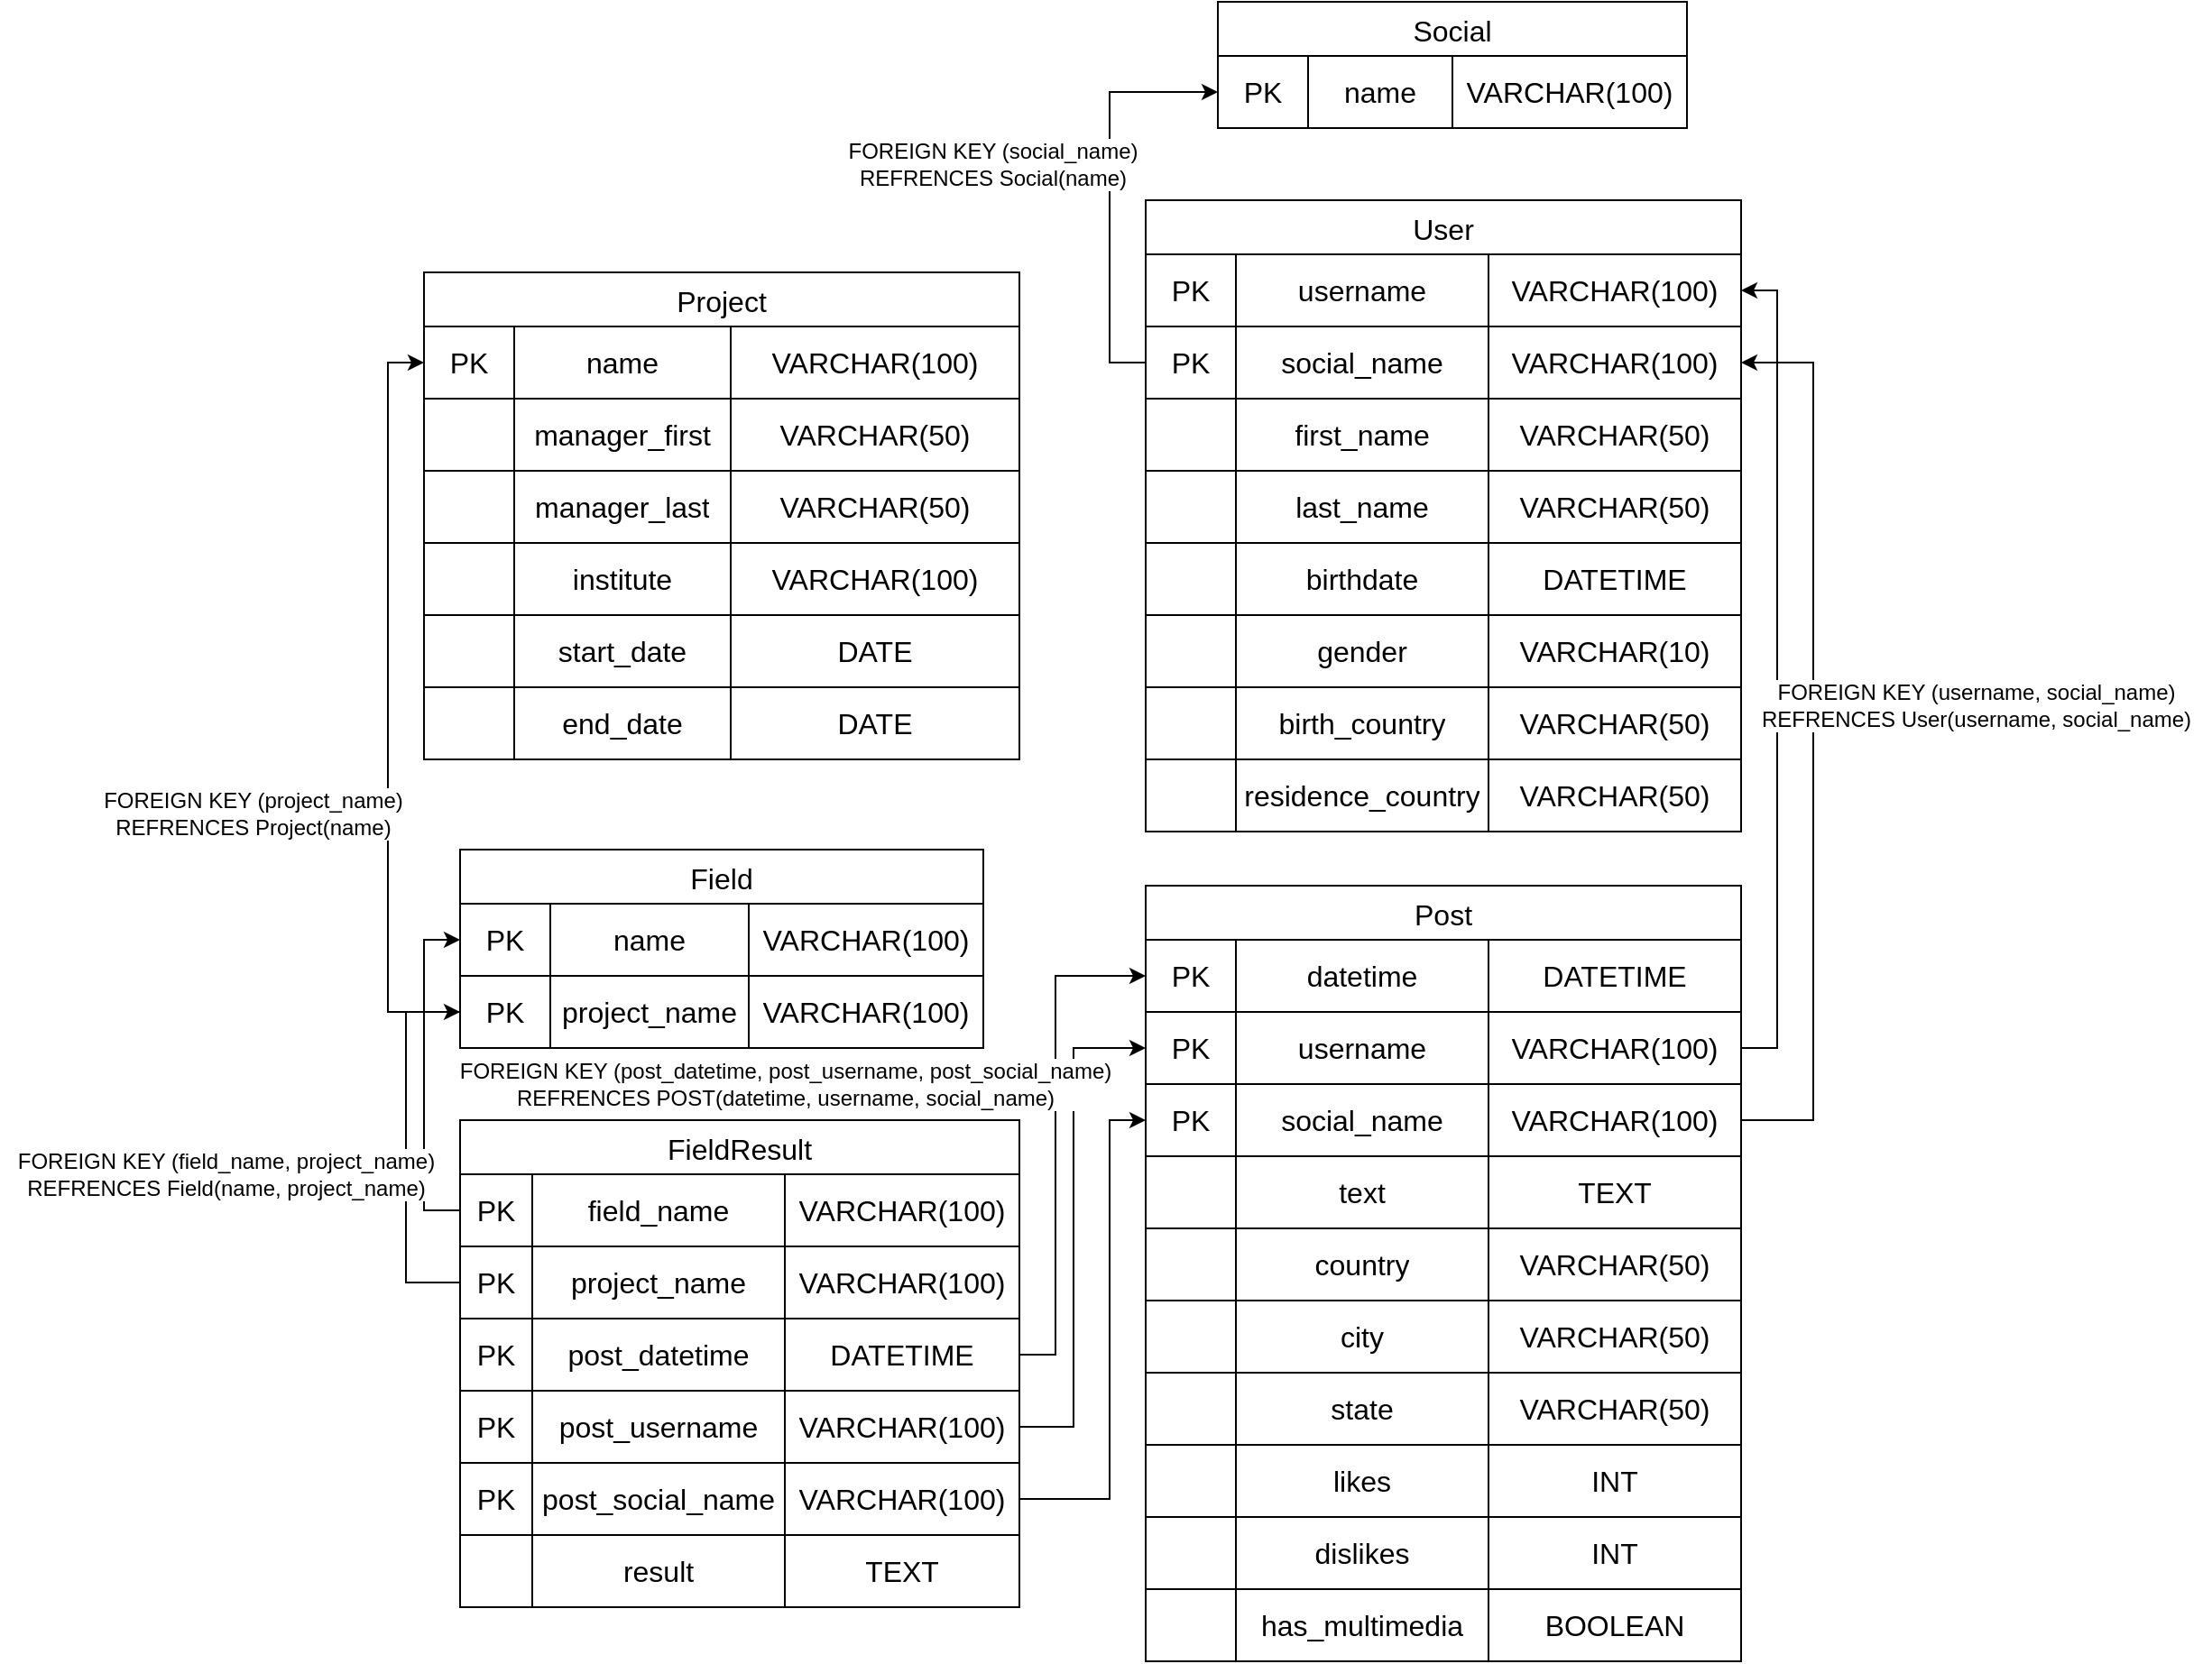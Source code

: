 <mxfile version="26.2.6">
  <diagram name="Page-1" id="R2Yq-_miaRSnaO2wNmIY">
    <mxGraphModel dx="4206" dy="1348" grid="1" gridSize="10" guides="1" tooltips="1" connect="1" arrows="1" fold="1" page="1" pageScale="1" pageWidth="850" pageHeight="1100" math="0" shadow="0">
      <root>
        <mxCell id="0" />
        <mxCell id="1" parent="0" />
        <mxCell id="Z3kOVcgx5-nI-Tbz0fB7-1" value="Social" style="shape=table;startSize=30;container=1;collapsible=0;childLayout=tableLayout;strokeColor=default;fontSize=16;" vertex="1" parent="1">
          <mxGeometry x="500" y="80" width="260" height="70" as="geometry" />
        </mxCell>
        <mxCell id="Z3kOVcgx5-nI-Tbz0fB7-2" value="" style="shape=tableRow;horizontal=0;startSize=0;swimlaneHead=0;swimlaneBody=0;strokeColor=inherit;top=0;left=0;bottom=0;right=0;collapsible=0;dropTarget=0;fillColor=none;points=[[0,0.5],[1,0.5]];portConstraint=eastwest;fontSize=16;" vertex="1" parent="Z3kOVcgx5-nI-Tbz0fB7-1">
          <mxGeometry y="30" width="260" height="40" as="geometry" />
        </mxCell>
        <mxCell id="Z3kOVcgx5-nI-Tbz0fB7-3" value="PK" style="shape=partialRectangle;html=1;whiteSpace=wrap;connectable=0;strokeColor=inherit;overflow=hidden;fillColor=none;top=0;left=0;bottom=0;right=0;pointerEvents=1;fontSize=16;" vertex="1" parent="Z3kOVcgx5-nI-Tbz0fB7-2">
          <mxGeometry width="50" height="40" as="geometry">
            <mxRectangle width="50" height="40" as="alternateBounds" />
          </mxGeometry>
        </mxCell>
        <mxCell id="Z3kOVcgx5-nI-Tbz0fB7-4" value="name" style="shape=partialRectangle;html=1;whiteSpace=wrap;connectable=0;strokeColor=inherit;overflow=hidden;fillColor=none;top=0;left=0;bottom=0;right=0;pointerEvents=1;fontSize=16;" vertex="1" parent="Z3kOVcgx5-nI-Tbz0fB7-2">
          <mxGeometry x="50" width="80" height="40" as="geometry">
            <mxRectangle width="80" height="40" as="alternateBounds" />
          </mxGeometry>
        </mxCell>
        <mxCell id="Z3kOVcgx5-nI-Tbz0fB7-5" value="VARCHAR(100)" style="shape=partialRectangle;html=1;whiteSpace=wrap;connectable=0;strokeColor=inherit;overflow=hidden;fillColor=none;top=0;left=0;bottom=0;right=0;pointerEvents=1;fontSize=16;" vertex="1" parent="Z3kOVcgx5-nI-Tbz0fB7-2">
          <mxGeometry x="130" width="130" height="40" as="geometry">
            <mxRectangle width="130" height="40" as="alternateBounds" />
          </mxGeometry>
        </mxCell>
        <mxCell id="Z3kOVcgx5-nI-Tbz0fB7-14" value="Project" style="shape=table;startSize=30;container=1;collapsible=0;childLayout=tableLayout;strokeColor=default;fontSize=16;" vertex="1" parent="1">
          <mxGeometry x="60" y="230" width="330" height="270" as="geometry" />
        </mxCell>
        <mxCell id="Z3kOVcgx5-nI-Tbz0fB7-15" value="" style="shape=tableRow;horizontal=0;startSize=0;swimlaneHead=0;swimlaneBody=0;strokeColor=inherit;top=0;left=0;bottom=0;right=0;collapsible=0;dropTarget=0;fillColor=none;points=[[0,0.5],[1,0.5]];portConstraint=eastwest;fontSize=16;" vertex="1" parent="Z3kOVcgx5-nI-Tbz0fB7-14">
          <mxGeometry y="30" width="330" height="40" as="geometry" />
        </mxCell>
        <mxCell id="Z3kOVcgx5-nI-Tbz0fB7-16" value="PK" style="shape=partialRectangle;html=1;whiteSpace=wrap;connectable=0;strokeColor=inherit;overflow=hidden;fillColor=none;top=0;left=0;bottom=0;right=0;pointerEvents=1;fontSize=16;" vertex="1" parent="Z3kOVcgx5-nI-Tbz0fB7-15">
          <mxGeometry width="50" height="40" as="geometry">
            <mxRectangle width="50" height="40" as="alternateBounds" />
          </mxGeometry>
        </mxCell>
        <mxCell id="Z3kOVcgx5-nI-Tbz0fB7-17" value="name" style="shape=partialRectangle;html=1;whiteSpace=wrap;connectable=0;strokeColor=inherit;overflow=hidden;fillColor=none;top=0;left=0;bottom=0;right=0;pointerEvents=1;fontSize=16;" vertex="1" parent="Z3kOVcgx5-nI-Tbz0fB7-15">
          <mxGeometry x="50" width="120" height="40" as="geometry">
            <mxRectangle width="120" height="40" as="alternateBounds" />
          </mxGeometry>
        </mxCell>
        <mxCell id="Z3kOVcgx5-nI-Tbz0fB7-18" value="VARCHAR(100)" style="shape=partialRectangle;html=1;whiteSpace=wrap;connectable=0;strokeColor=inherit;overflow=hidden;fillColor=none;top=0;left=0;bottom=0;right=0;pointerEvents=1;fontSize=16;" vertex="1" parent="Z3kOVcgx5-nI-Tbz0fB7-15">
          <mxGeometry x="170" width="160" height="40" as="geometry">
            <mxRectangle width="160" height="40" as="alternateBounds" />
          </mxGeometry>
        </mxCell>
        <mxCell id="Z3kOVcgx5-nI-Tbz0fB7-19" style="shape=tableRow;horizontal=0;startSize=0;swimlaneHead=0;swimlaneBody=0;strokeColor=inherit;top=0;left=0;bottom=0;right=0;collapsible=0;dropTarget=0;fillColor=none;points=[[0,0.5],[1,0.5]];portConstraint=eastwest;fontSize=16;" vertex="1" parent="Z3kOVcgx5-nI-Tbz0fB7-14">
          <mxGeometry y="70" width="330" height="40" as="geometry" />
        </mxCell>
        <mxCell id="Z3kOVcgx5-nI-Tbz0fB7-20" style="shape=partialRectangle;html=1;whiteSpace=wrap;connectable=0;strokeColor=inherit;overflow=hidden;fillColor=none;top=0;left=0;bottom=0;right=0;pointerEvents=1;fontSize=16;" vertex="1" parent="Z3kOVcgx5-nI-Tbz0fB7-19">
          <mxGeometry width="50" height="40" as="geometry">
            <mxRectangle width="50" height="40" as="alternateBounds" />
          </mxGeometry>
        </mxCell>
        <mxCell id="Z3kOVcgx5-nI-Tbz0fB7-21" value="manager_first" style="shape=partialRectangle;html=1;whiteSpace=wrap;connectable=0;strokeColor=inherit;overflow=hidden;fillColor=none;top=0;left=0;bottom=0;right=0;pointerEvents=1;fontSize=16;" vertex="1" parent="Z3kOVcgx5-nI-Tbz0fB7-19">
          <mxGeometry x="50" width="120" height="40" as="geometry">
            <mxRectangle width="120" height="40" as="alternateBounds" />
          </mxGeometry>
        </mxCell>
        <mxCell id="Z3kOVcgx5-nI-Tbz0fB7-22" value="VARCHAR(50)" style="shape=partialRectangle;html=1;whiteSpace=wrap;connectable=0;strokeColor=inherit;overflow=hidden;fillColor=none;top=0;left=0;bottom=0;right=0;pointerEvents=1;fontSize=16;" vertex="1" parent="Z3kOVcgx5-nI-Tbz0fB7-19">
          <mxGeometry x="170" width="160" height="40" as="geometry">
            <mxRectangle width="160" height="40" as="alternateBounds" />
          </mxGeometry>
        </mxCell>
        <mxCell id="Z3kOVcgx5-nI-Tbz0fB7-23" style="shape=tableRow;horizontal=0;startSize=0;swimlaneHead=0;swimlaneBody=0;strokeColor=inherit;top=0;left=0;bottom=0;right=0;collapsible=0;dropTarget=0;fillColor=none;points=[[0,0.5],[1,0.5]];portConstraint=eastwest;fontSize=16;" vertex="1" parent="Z3kOVcgx5-nI-Tbz0fB7-14">
          <mxGeometry y="110" width="330" height="40" as="geometry" />
        </mxCell>
        <mxCell id="Z3kOVcgx5-nI-Tbz0fB7-24" style="shape=partialRectangle;html=1;whiteSpace=wrap;connectable=0;strokeColor=inherit;overflow=hidden;fillColor=none;top=0;left=0;bottom=0;right=0;pointerEvents=1;fontSize=16;" vertex="1" parent="Z3kOVcgx5-nI-Tbz0fB7-23">
          <mxGeometry width="50" height="40" as="geometry">
            <mxRectangle width="50" height="40" as="alternateBounds" />
          </mxGeometry>
        </mxCell>
        <mxCell id="Z3kOVcgx5-nI-Tbz0fB7-25" value="manager_last" style="shape=partialRectangle;html=1;whiteSpace=wrap;connectable=0;strokeColor=inherit;overflow=hidden;fillColor=none;top=0;left=0;bottom=0;right=0;pointerEvents=1;fontSize=16;" vertex="1" parent="Z3kOVcgx5-nI-Tbz0fB7-23">
          <mxGeometry x="50" width="120" height="40" as="geometry">
            <mxRectangle width="120" height="40" as="alternateBounds" />
          </mxGeometry>
        </mxCell>
        <mxCell id="Z3kOVcgx5-nI-Tbz0fB7-26" value="VARCHAR(50)" style="shape=partialRectangle;html=1;whiteSpace=wrap;connectable=0;strokeColor=inherit;overflow=hidden;fillColor=none;top=0;left=0;bottom=0;right=0;pointerEvents=1;fontSize=16;" vertex="1" parent="Z3kOVcgx5-nI-Tbz0fB7-23">
          <mxGeometry x="170" width="160" height="40" as="geometry">
            <mxRectangle width="160" height="40" as="alternateBounds" />
          </mxGeometry>
        </mxCell>
        <mxCell id="Z3kOVcgx5-nI-Tbz0fB7-27" style="shape=tableRow;horizontal=0;startSize=0;swimlaneHead=0;swimlaneBody=0;strokeColor=inherit;top=0;left=0;bottom=0;right=0;collapsible=0;dropTarget=0;fillColor=none;points=[[0,0.5],[1,0.5]];portConstraint=eastwest;fontSize=16;" vertex="1" parent="Z3kOVcgx5-nI-Tbz0fB7-14">
          <mxGeometry y="150" width="330" height="40" as="geometry" />
        </mxCell>
        <mxCell id="Z3kOVcgx5-nI-Tbz0fB7-28" style="shape=partialRectangle;html=1;whiteSpace=wrap;connectable=0;strokeColor=inherit;overflow=hidden;fillColor=none;top=0;left=0;bottom=0;right=0;pointerEvents=1;fontSize=16;" vertex="1" parent="Z3kOVcgx5-nI-Tbz0fB7-27">
          <mxGeometry width="50" height="40" as="geometry">
            <mxRectangle width="50" height="40" as="alternateBounds" />
          </mxGeometry>
        </mxCell>
        <mxCell id="Z3kOVcgx5-nI-Tbz0fB7-29" value="institute" style="shape=partialRectangle;html=1;whiteSpace=wrap;connectable=0;strokeColor=inherit;overflow=hidden;fillColor=none;top=0;left=0;bottom=0;right=0;pointerEvents=1;fontSize=16;" vertex="1" parent="Z3kOVcgx5-nI-Tbz0fB7-27">
          <mxGeometry x="50" width="120" height="40" as="geometry">
            <mxRectangle width="120" height="40" as="alternateBounds" />
          </mxGeometry>
        </mxCell>
        <mxCell id="Z3kOVcgx5-nI-Tbz0fB7-30" value="VARCHAR(100)" style="shape=partialRectangle;html=1;whiteSpace=wrap;connectable=0;strokeColor=inherit;overflow=hidden;fillColor=none;top=0;left=0;bottom=0;right=0;pointerEvents=1;fontSize=16;" vertex="1" parent="Z3kOVcgx5-nI-Tbz0fB7-27">
          <mxGeometry x="170" width="160" height="40" as="geometry">
            <mxRectangle width="160" height="40" as="alternateBounds" />
          </mxGeometry>
        </mxCell>
        <mxCell id="Z3kOVcgx5-nI-Tbz0fB7-31" style="shape=tableRow;horizontal=0;startSize=0;swimlaneHead=0;swimlaneBody=0;strokeColor=inherit;top=0;left=0;bottom=0;right=0;collapsible=0;dropTarget=0;fillColor=none;points=[[0,0.5],[1,0.5]];portConstraint=eastwest;fontSize=16;" vertex="1" parent="Z3kOVcgx5-nI-Tbz0fB7-14">
          <mxGeometry y="190" width="330" height="40" as="geometry" />
        </mxCell>
        <mxCell id="Z3kOVcgx5-nI-Tbz0fB7-32" style="shape=partialRectangle;html=1;whiteSpace=wrap;connectable=0;strokeColor=inherit;overflow=hidden;fillColor=none;top=0;left=0;bottom=0;right=0;pointerEvents=1;fontSize=16;" vertex="1" parent="Z3kOVcgx5-nI-Tbz0fB7-31">
          <mxGeometry width="50" height="40" as="geometry">
            <mxRectangle width="50" height="40" as="alternateBounds" />
          </mxGeometry>
        </mxCell>
        <mxCell id="Z3kOVcgx5-nI-Tbz0fB7-33" value="start_date" style="shape=partialRectangle;html=1;whiteSpace=wrap;connectable=0;strokeColor=inherit;overflow=hidden;fillColor=none;top=0;left=0;bottom=0;right=0;pointerEvents=1;fontSize=16;" vertex="1" parent="Z3kOVcgx5-nI-Tbz0fB7-31">
          <mxGeometry x="50" width="120" height="40" as="geometry">
            <mxRectangle width="120" height="40" as="alternateBounds" />
          </mxGeometry>
        </mxCell>
        <mxCell id="Z3kOVcgx5-nI-Tbz0fB7-34" value="DATE" style="shape=partialRectangle;html=1;whiteSpace=wrap;connectable=0;strokeColor=inherit;overflow=hidden;fillColor=none;top=0;left=0;bottom=0;right=0;pointerEvents=1;fontSize=16;" vertex="1" parent="Z3kOVcgx5-nI-Tbz0fB7-31">
          <mxGeometry x="170" width="160" height="40" as="geometry">
            <mxRectangle width="160" height="40" as="alternateBounds" />
          </mxGeometry>
        </mxCell>
        <mxCell id="Z3kOVcgx5-nI-Tbz0fB7-35" style="shape=tableRow;horizontal=0;startSize=0;swimlaneHead=0;swimlaneBody=0;strokeColor=inherit;top=0;left=0;bottom=0;right=0;collapsible=0;dropTarget=0;fillColor=none;points=[[0,0.5],[1,0.5]];portConstraint=eastwest;fontSize=16;" vertex="1" parent="Z3kOVcgx5-nI-Tbz0fB7-14">
          <mxGeometry y="230" width="330" height="40" as="geometry" />
        </mxCell>
        <mxCell id="Z3kOVcgx5-nI-Tbz0fB7-36" style="shape=partialRectangle;html=1;whiteSpace=wrap;connectable=0;strokeColor=inherit;overflow=hidden;fillColor=none;top=0;left=0;bottom=0;right=0;pointerEvents=1;fontSize=16;" vertex="1" parent="Z3kOVcgx5-nI-Tbz0fB7-35">
          <mxGeometry width="50" height="40" as="geometry">
            <mxRectangle width="50" height="40" as="alternateBounds" />
          </mxGeometry>
        </mxCell>
        <mxCell id="Z3kOVcgx5-nI-Tbz0fB7-37" value="end_date" style="shape=partialRectangle;html=1;whiteSpace=wrap;connectable=0;strokeColor=inherit;overflow=hidden;fillColor=none;top=0;left=0;bottom=0;right=0;pointerEvents=1;fontSize=16;" vertex="1" parent="Z3kOVcgx5-nI-Tbz0fB7-35">
          <mxGeometry x="50" width="120" height="40" as="geometry">
            <mxRectangle width="120" height="40" as="alternateBounds" />
          </mxGeometry>
        </mxCell>
        <mxCell id="Z3kOVcgx5-nI-Tbz0fB7-38" value="DATE" style="shape=partialRectangle;html=1;whiteSpace=wrap;connectable=0;strokeColor=inherit;overflow=hidden;fillColor=none;top=0;left=0;bottom=0;right=0;pointerEvents=1;fontSize=16;" vertex="1" parent="Z3kOVcgx5-nI-Tbz0fB7-35">
          <mxGeometry x="170" width="160" height="40" as="geometry">
            <mxRectangle width="160" height="40" as="alternateBounds" />
          </mxGeometry>
        </mxCell>
        <mxCell id="Z3kOVcgx5-nI-Tbz0fB7-47" value="User" style="shape=table;startSize=30;container=1;collapsible=0;childLayout=tableLayout;strokeColor=default;fontSize=16;" vertex="1" parent="1">
          <mxGeometry x="460" y="190" width="330" height="350" as="geometry" />
        </mxCell>
        <mxCell id="Z3kOVcgx5-nI-Tbz0fB7-48" value="" style="shape=tableRow;horizontal=0;startSize=0;swimlaneHead=0;swimlaneBody=0;strokeColor=inherit;top=0;left=0;bottom=0;right=0;collapsible=0;dropTarget=0;fillColor=none;points=[[0,0.5],[1,0.5]];portConstraint=eastwest;fontSize=16;" vertex="1" parent="Z3kOVcgx5-nI-Tbz0fB7-47">
          <mxGeometry y="30" width="330" height="40" as="geometry" />
        </mxCell>
        <mxCell id="Z3kOVcgx5-nI-Tbz0fB7-49" value="PK" style="shape=partialRectangle;html=1;whiteSpace=wrap;connectable=0;strokeColor=inherit;overflow=hidden;fillColor=none;top=0;left=0;bottom=0;right=0;pointerEvents=1;fontSize=16;" vertex="1" parent="Z3kOVcgx5-nI-Tbz0fB7-48">
          <mxGeometry width="50" height="40" as="geometry">
            <mxRectangle width="50" height="40" as="alternateBounds" />
          </mxGeometry>
        </mxCell>
        <mxCell id="Z3kOVcgx5-nI-Tbz0fB7-50" value="username" style="shape=partialRectangle;html=1;whiteSpace=wrap;connectable=0;strokeColor=inherit;overflow=hidden;fillColor=none;top=0;left=0;bottom=0;right=0;pointerEvents=1;fontSize=16;" vertex="1" parent="Z3kOVcgx5-nI-Tbz0fB7-48">
          <mxGeometry x="50" width="140" height="40" as="geometry">
            <mxRectangle width="140" height="40" as="alternateBounds" />
          </mxGeometry>
        </mxCell>
        <mxCell id="Z3kOVcgx5-nI-Tbz0fB7-51" value="VARCHAR(100)" style="shape=partialRectangle;html=1;whiteSpace=wrap;connectable=0;strokeColor=inherit;overflow=hidden;fillColor=none;top=0;left=0;bottom=0;right=0;pointerEvents=1;fontSize=16;" vertex="1" parent="Z3kOVcgx5-nI-Tbz0fB7-48">
          <mxGeometry x="190" width="140" height="40" as="geometry">
            <mxRectangle width="140" height="40" as="alternateBounds" />
          </mxGeometry>
        </mxCell>
        <mxCell id="Z3kOVcgx5-nI-Tbz0fB7-52" style="shape=tableRow;horizontal=0;startSize=0;swimlaneHead=0;swimlaneBody=0;strokeColor=inherit;top=0;left=0;bottom=0;right=0;collapsible=0;dropTarget=0;fillColor=none;points=[[0,0.5],[1,0.5]];portConstraint=eastwest;fontSize=16;" vertex="1" parent="Z3kOVcgx5-nI-Tbz0fB7-47">
          <mxGeometry y="70" width="330" height="40" as="geometry" />
        </mxCell>
        <mxCell id="Z3kOVcgx5-nI-Tbz0fB7-53" value="PK" style="shape=partialRectangle;html=1;whiteSpace=wrap;connectable=0;strokeColor=inherit;overflow=hidden;fillColor=none;top=0;left=0;bottom=0;right=0;pointerEvents=1;fontSize=16;" vertex="1" parent="Z3kOVcgx5-nI-Tbz0fB7-52">
          <mxGeometry width="50" height="40" as="geometry">
            <mxRectangle width="50" height="40" as="alternateBounds" />
          </mxGeometry>
        </mxCell>
        <mxCell id="Z3kOVcgx5-nI-Tbz0fB7-54" value="social_name" style="shape=partialRectangle;html=1;whiteSpace=wrap;connectable=0;strokeColor=inherit;overflow=hidden;fillColor=none;top=0;left=0;bottom=0;right=0;pointerEvents=1;fontSize=16;" vertex="1" parent="Z3kOVcgx5-nI-Tbz0fB7-52">
          <mxGeometry x="50" width="140" height="40" as="geometry">
            <mxRectangle width="140" height="40" as="alternateBounds" />
          </mxGeometry>
        </mxCell>
        <mxCell id="Z3kOVcgx5-nI-Tbz0fB7-55" value="VARCHAR(100)" style="shape=partialRectangle;html=1;whiteSpace=wrap;connectable=0;strokeColor=inherit;overflow=hidden;fillColor=none;top=0;left=0;bottom=0;right=0;pointerEvents=1;fontSize=16;" vertex="1" parent="Z3kOVcgx5-nI-Tbz0fB7-52">
          <mxGeometry x="190" width="140" height="40" as="geometry">
            <mxRectangle width="140" height="40" as="alternateBounds" />
          </mxGeometry>
        </mxCell>
        <mxCell id="Z3kOVcgx5-nI-Tbz0fB7-56" style="shape=tableRow;horizontal=0;startSize=0;swimlaneHead=0;swimlaneBody=0;strokeColor=inherit;top=0;left=0;bottom=0;right=0;collapsible=0;dropTarget=0;fillColor=none;points=[[0,0.5],[1,0.5]];portConstraint=eastwest;fontSize=16;" vertex="1" parent="Z3kOVcgx5-nI-Tbz0fB7-47">
          <mxGeometry y="110" width="330" height="40" as="geometry" />
        </mxCell>
        <mxCell id="Z3kOVcgx5-nI-Tbz0fB7-57" style="shape=partialRectangle;html=1;whiteSpace=wrap;connectable=0;strokeColor=inherit;overflow=hidden;fillColor=none;top=0;left=0;bottom=0;right=0;pointerEvents=1;fontSize=16;" vertex="1" parent="Z3kOVcgx5-nI-Tbz0fB7-56">
          <mxGeometry width="50" height="40" as="geometry">
            <mxRectangle width="50" height="40" as="alternateBounds" />
          </mxGeometry>
        </mxCell>
        <mxCell id="Z3kOVcgx5-nI-Tbz0fB7-58" value="first_name" style="shape=partialRectangle;html=1;whiteSpace=wrap;connectable=0;strokeColor=inherit;overflow=hidden;fillColor=none;top=0;left=0;bottom=0;right=0;pointerEvents=1;fontSize=16;" vertex="1" parent="Z3kOVcgx5-nI-Tbz0fB7-56">
          <mxGeometry x="50" width="140" height="40" as="geometry">
            <mxRectangle width="140" height="40" as="alternateBounds" />
          </mxGeometry>
        </mxCell>
        <mxCell id="Z3kOVcgx5-nI-Tbz0fB7-59" value="VARCHAR(50)" style="shape=partialRectangle;html=1;whiteSpace=wrap;connectable=0;strokeColor=inherit;overflow=hidden;fillColor=none;top=0;left=0;bottom=0;right=0;pointerEvents=1;fontSize=16;" vertex="1" parent="Z3kOVcgx5-nI-Tbz0fB7-56">
          <mxGeometry x="190" width="140" height="40" as="geometry">
            <mxRectangle width="140" height="40" as="alternateBounds" />
          </mxGeometry>
        </mxCell>
        <mxCell id="Z3kOVcgx5-nI-Tbz0fB7-60" style="shape=tableRow;horizontal=0;startSize=0;swimlaneHead=0;swimlaneBody=0;strokeColor=inherit;top=0;left=0;bottom=0;right=0;collapsible=0;dropTarget=0;fillColor=none;points=[[0,0.5],[1,0.5]];portConstraint=eastwest;fontSize=16;" vertex="1" parent="Z3kOVcgx5-nI-Tbz0fB7-47">
          <mxGeometry y="150" width="330" height="40" as="geometry" />
        </mxCell>
        <mxCell id="Z3kOVcgx5-nI-Tbz0fB7-61" style="shape=partialRectangle;html=1;whiteSpace=wrap;connectable=0;strokeColor=inherit;overflow=hidden;fillColor=none;top=0;left=0;bottom=0;right=0;pointerEvents=1;fontSize=16;" vertex="1" parent="Z3kOVcgx5-nI-Tbz0fB7-60">
          <mxGeometry width="50" height="40" as="geometry">
            <mxRectangle width="50" height="40" as="alternateBounds" />
          </mxGeometry>
        </mxCell>
        <mxCell id="Z3kOVcgx5-nI-Tbz0fB7-62" value="last_name" style="shape=partialRectangle;html=1;whiteSpace=wrap;connectable=0;strokeColor=inherit;overflow=hidden;fillColor=none;top=0;left=0;bottom=0;right=0;pointerEvents=1;fontSize=16;" vertex="1" parent="Z3kOVcgx5-nI-Tbz0fB7-60">
          <mxGeometry x="50" width="140" height="40" as="geometry">
            <mxRectangle width="140" height="40" as="alternateBounds" />
          </mxGeometry>
        </mxCell>
        <mxCell id="Z3kOVcgx5-nI-Tbz0fB7-63" value="VARCHAR(50)" style="shape=partialRectangle;html=1;whiteSpace=wrap;connectable=0;strokeColor=inherit;overflow=hidden;fillColor=none;top=0;left=0;bottom=0;right=0;pointerEvents=1;fontSize=16;" vertex="1" parent="Z3kOVcgx5-nI-Tbz0fB7-60">
          <mxGeometry x="190" width="140" height="40" as="geometry">
            <mxRectangle width="140" height="40" as="alternateBounds" />
          </mxGeometry>
        </mxCell>
        <mxCell id="Z3kOVcgx5-nI-Tbz0fB7-64" style="shape=tableRow;horizontal=0;startSize=0;swimlaneHead=0;swimlaneBody=0;strokeColor=inherit;top=0;left=0;bottom=0;right=0;collapsible=0;dropTarget=0;fillColor=none;points=[[0,0.5],[1,0.5]];portConstraint=eastwest;fontSize=16;" vertex="1" parent="Z3kOVcgx5-nI-Tbz0fB7-47">
          <mxGeometry y="190" width="330" height="40" as="geometry" />
        </mxCell>
        <mxCell id="Z3kOVcgx5-nI-Tbz0fB7-65" style="shape=partialRectangle;html=1;whiteSpace=wrap;connectable=0;strokeColor=inherit;overflow=hidden;fillColor=none;top=0;left=0;bottom=0;right=0;pointerEvents=1;fontSize=16;" vertex="1" parent="Z3kOVcgx5-nI-Tbz0fB7-64">
          <mxGeometry width="50" height="40" as="geometry">
            <mxRectangle width="50" height="40" as="alternateBounds" />
          </mxGeometry>
        </mxCell>
        <mxCell id="Z3kOVcgx5-nI-Tbz0fB7-66" value="birthdate" style="shape=partialRectangle;html=1;whiteSpace=wrap;connectable=0;strokeColor=inherit;overflow=hidden;fillColor=none;top=0;left=0;bottom=0;right=0;pointerEvents=1;fontSize=16;" vertex="1" parent="Z3kOVcgx5-nI-Tbz0fB7-64">
          <mxGeometry x="50" width="140" height="40" as="geometry">
            <mxRectangle width="140" height="40" as="alternateBounds" />
          </mxGeometry>
        </mxCell>
        <mxCell id="Z3kOVcgx5-nI-Tbz0fB7-67" value="DATETIME" style="shape=partialRectangle;html=1;whiteSpace=wrap;connectable=0;strokeColor=inherit;overflow=hidden;fillColor=none;top=0;left=0;bottom=0;right=0;pointerEvents=1;fontSize=16;" vertex="1" parent="Z3kOVcgx5-nI-Tbz0fB7-64">
          <mxGeometry x="190" width="140" height="40" as="geometry">
            <mxRectangle width="140" height="40" as="alternateBounds" />
          </mxGeometry>
        </mxCell>
        <mxCell id="Z3kOVcgx5-nI-Tbz0fB7-68" style="shape=tableRow;horizontal=0;startSize=0;swimlaneHead=0;swimlaneBody=0;strokeColor=inherit;top=0;left=0;bottom=0;right=0;collapsible=0;dropTarget=0;fillColor=none;points=[[0,0.5],[1,0.5]];portConstraint=eastwest;fontSize=16;" vertex="1" parent="Z3kOVcgx5-nI-Tbz0fB7-47">
          <mxGeometry y="230" width="330" height="40" as="geometry" />
        </mxCell>
        <mxCell id="Z3kOVcgx5-nI-Tbz0fB7-69" style="shape=partialRectangle;html=1;whiteSpace=wrap;connectable=0;strokeColor=inherit;overflow=hidden;fillColor=none;top=0;left=0;bottom=0;right=0;pointerEvents=1;fontSize=16;" vertex="1" parent="Z3kOVcgx5-nI-Tbz0fB7-68">
          <mxGeometry width="50" height="40" as="geometry">
            <mxRectangle width="50" height="40" as="alternateBounds" />
          </mxGeometry>
        </mxCell>
        <mxCell id="Z3kOVcgx5-nI-Tbz0fB7-70" value="gender" style="shape=partialRectangle;html=1;whiteSpace=wrap;connectable=0;strokeColor=inherit;overflow=hidden;fillColor=none;top=0;left=0;bottom=0;right=0;pointerEvents=1;fontSize=16;" vertex="1" parent="Z3kOVcgx5-nI-Tbz0fB7-68">
          <mxGeometry x="50" width="140" height="40" as="geometry">
            <mxRectangle width="140" height="40" as="alternateBounds" />
          </mxGeometry>
        </mxCell>
        <mxCell id="Z3kOVcgx5-nI-Tbz0fB7-71" value="VARCHAR(10)" style="shape=partialRectangle;html=1;whiteSpace=wrap;connectable=0;strokeColor=inherit;overflow=hidden;fillColor=none;top=0;left=0;bottom=0;right=0;pointerEvents=1;fontSize=16;" vertex="1" parent="Z3kOVcgx5-nI-Tbz0fB7-68">
          <mxGeometry x="190" width="140" height="40" as="geometry">
            <mxRectangle width="140" height="40" as="alternateBounds" />
          </mxGeometry>
        </mxCell>
        <mxCell id="Z3kOVcgx5-nI-Tbz0fB7-72" style="shape=tableRow;horizontal=0;startSize=0;swimlaneHead=0;swimlaneBody=0;strokeColor=inherit;top=0;left=0;bottom=0;right=0;collapsible=0;dropTarget=0;fillColor=none;points=[[0,0.5],[1,0.5]];portConstraint=eastwest;fontSize=16;" vertex="1" parent="Z3kOVcgx5-nI-Tbz0fB7-47">
          <mxGeometry y="270" width="330" height="40" as="geometry" />
        </mxCell>
        <mxCell id="Z3kOVcgx5-nI-Tbz0fB7-73" style="shape=partialRectangle;html=1;whiteSpace=wrap;connectable=0;strokeColor=inherit;overflow=hidden;fillColor=none;top=0;left=0;bottom=0;right=0;pointerEvents=1;fontSize=16;" vertex="1" parent="Z3kOVcgx5-nI-Tbz0fB7-72">
          <mxGeometry width="50" height="40" as="geometry">
            <mxRectangle width="50" height="40" as="alternateBounds" />
          </mxGeometry>
        </mxCell>
        <mxCell id="Z3kOVcgx5-nI-Tbz0fB7-74" value="birth_country" style="shape=partialRectangle;html=1;whiteSpace=wrap;connectable=0;strokeColor=inherit;overflow=hidden;fillColor=none;top=0;left=0;bottom=0;right=0;pointerEvents=1;fontSize=16;" vertex="1" parent="Z3kOVcgx5-nI-Tbz0fB7-72">
          <mxGeometry x="50" width="140" height="40" as="geometry">
            <mxRectangle width="140" height="40" as="alternateBounds" />
          </mxGeometry>
        </mxCell>
        <mxCell id="Z3kOVcgx5-nI-Tbz0fB7-75" value="VARCHAR(50)" style="shape=partialRectangle;html=1;whiteSpace=wrap;connectable=0;strokeColor=inherit;overflow=hidden;fillColor=none;top=0;left=0;bottom=0;right=0;pointerEvents=1;fontSize=16;" vertex="1" parent="Z3kOVcgx5-nI-Tbz0fB7-72">
          <mxGeometry x="190" width="140" height="40" as="geometry">
            <mxRectangle width="140" height="40" as="alternateBounds" />
          </mxGeometry>
        </mxCell>
        <mxCell id="Z3kOVcgx5-nI-Tbz0fB7-76" style="shape=tableRow;horizontal=0;startSize=0;swimlaneHead=0;swimlaneBody=0;strokeColor=inherit;top=0;left=0;bottom=0;right=0;collapsible=0;dropTarget=0;fillColor=none;points=[[0,0.5],[1,0.5]];portConstraint=eastwest;fontSize=16;" vertex="1" parent="Z3kOVcgx5-nI-Tbz0fB7-47">
          <mxGeometry y="310" width="330" height="40" as="geometry" />
        </mxCell>
        <mxCell id="Z3kOVcgx5-nI-Tbz0fB7-77" style="shape=partialRectangle;html=1;whiteSpace=wrap;connectable=0;strokeColor=inherit;overflow=hidden;fillColor=none;top=0;left=0;bottom=0;right=0;pointerEvents=1;fontSize=16;" vertex="1" parent="Z3kOVcgx5-nI-Tbz0fB7-76">
          <mxGeometry width="50" height="40" as="geometry">
            <mxRectangle width="50" height="40" as="alternateBounds" />
          </mxGeometry>
        </mxCell>
        <mxCell id="Z3kOVcgx5-nI-Tbz0fB7-78" value="residence_country" style="shape=partialRectangle;html=1;whiteSpace=wrap;connectable=0;strokeColor=inherit;overflow=hidden;fillColor=none;top=0;left=0;bottom=0;right=0;pointerEvents=1;fontSize=16;" vertex="1" parent="Z3kOVcgx5-nI-Tbz0fB7-76">
          <mxGeometry x="50" width="140" height="40" as="geometry">
            <mxRectangle width="140" height="40" as="alternateBounds" />
          </mxGeometry>
        </mxCell>
        <mxCell id="Z3kOVcgx5-nI-Tbz0fB7-79" value="VARCHAR(50)" style="shape=partialRectangle;html=1;whiteSpace=wrap;connectable=0;strokeColor=inherit;overflow=hidden;fillColor=none;top=0;left=0;bottom=0;right=0;pointerEvents=1;fontSize=16;" vertex="1" parent="Z3kOVcgx5-nI-Tbz0fB7-76">
          <mxGeometry x="190" width="140" height="40" as="geometry">
            <mxRectangle width="140" height="40" as="alternateBounds" />
          </mxGeometry>
        </mxCell>
        <mxCell id="Z3kOVcgx5-nI-Tbz0fB7-88" value="Field" style="shape=table;startSize=30;container=1;collapsible=0;childLayout=tableLayout;strokeColor=default;fontSize=16;" vertex="1" parent="1">
          <mxGeometry x="80" y="550" width="290" height="110" as="geometry" />
        </mxCell>
        <mxCell id="Z3kOVcgx5-nI-Tbz0fB7-89" value="" style="shape=tableRow;horizontal=0;startSize=0;swimlaneHead=0;swimlaneBody=0;strokeColor=inherit;top=0;left=0;bottom=0;right=0;collapsible=0;dropTarget=0;fillColor=none;points=[[0,0.5],[1,0.5]];portConstraint=eastwest;fontSize=16;" vertex="1" parent="Z3kOVcgx5-nI-Tbz0fB7-88">
          <mxGeometry y="30" width="290" height="40" as="geometry" />
        </mxCell>
        <mxCell id="Z3kOVcgx5-nI-Tbz0fB7-90" value="PK" style="shape=partialRectangle;html=1;whiteSpace=wrap;connectable=0;strokeColor=inherit;overflow=hidden;fillColor=none;top=0;left=0;bottom=0;right=0;pointerEvents=1;fontSize=16;" vertex="1" parent="Z3kOVcgx5-nI-Tbz0fB7-89">
          <mxGeometry width="50" height="40" as="geometry">
            <mxRectangle width="50" height="40" as="alternateBounds" />
          </mxGeometry>
        </mxCell>
        <mxCell id="Z3kOVcgx5-nI-Tbz0fB7-91" value="name" style="shape=partialRectangle;html=1;whiteSpace=wrap;connectable=0;strokeColor=inherit;overflow=hidden;fillColor=none;top=0;left=0;bottom=0;right=0;pointerEvents=1;fontSize=16;" vertex="1" parent="Z3kOVcgx5-nI-Tbz0fB7-89">
          <mxGeometry x="50" width="110" height="40" as="geometry">
            <mxRectangle width="110" height="40" as="alternateBounds" />
          </mxGeometry>
        </mxCell>
        <mxCell id="Z3kOVcgx5-nI-Tbz0fB7-92" value="VARCHAR(100)" style="shape=partialRectangle;html=1;whiteSpace=wrap;connectable=0;strokeColor=inherit;overflow=hidden;fillColor=none;top=0;left=0;bottom=0;right=0;pointerEvents=1;fontSize=16;" vertex="1" parent="Z3kOVcgx5-nI-Tbz0fB7-89">
          <mxGeometry x="160" width="130" height="40" as="geometry">
            <mxRectangle width="130" height="40" as="alternateBounds" />
          </mxGeometry>
        </mxCell>
        <mxCell id="Z3kOVcgx5-nI-Tbz0fB7-93" style="shape=tableRow;horizontal=0;startSize=0;swimlaneHead=0;swimlaneBody=0;strokeColor=inherit;top=0;left=0;bottom=0;right=0;collapsible=0;dropTarget=0;fillColor=none;points=[[0,0.5],[1,0.5]];portConstraint=eastwest;fontSize=16;" vertex="1" parent="Z3kOVcgx5-nI-Tbz0fB7-88">
          <mxGeometry y="70" width="290" height="40" as="geometry" />
        </mxCell>
        <mxCell id="Z3kOVcgx5-nI-Tbz0fB7-94" value="PK" style="shape=partialRectangle;html=1;whiteSpace=wrap;connectable=0;strokeColor=inherit;overflow=hidden;fillColor=none;top=0;left=0;bottom=0;right=0;pointerEvents=1;fontSize=16;" vertex="1" parent="Z3kOVcgx5-nI-Tbz0fB7-93">
          <mxGeometry width="50" height="40" as="geometry">
            <mxRectangle width="50" height="40" as="alternateBounds" />
          </mxGeometry>
        </mxCell>
        <mxCell id="Z3kOVcgx5-nI-Tbz0fB7-95" value="project_name" style="shape=partialRectangle;html=1;whiteSpace=wrap;connectable=0;strokeColor=inherit;overflow=hidden;fillColor=none;top=0;left=0;bottom=0;right=0;pointerEvents=1;fontSize=16;" vertex="1" parent="Z3kOVcgx5-nI-Tbz0fB7-93">
          <mxGeometry x="50" width="110" height="40" as="geometry">
            <mxRectangle width="110" height="40" as="alternateBounds" />
          </mxGeometry>
        </mxCell>
        <mxCell id="Z3kOVcgx5-nI-Tbz0fB7-96" value="VARCHAR(100)" style="shape=partialRectangle;html=1;whiteSpace=wrap;connectable=0;strokeColor=inherit;overflow=hidden;fillColor=none;top=0;left=0;bottom=0;right=0;pointerEvents=1;fontSize=16;" vertex="1" parent="Z3kOVcgx5-nI-Tbz0fB7-93">
          <mxGeometry x="160" width="130" height="40" as="geometry">
            <mxRectangle width="130" height="40" as="alternateBounds" />
          </mxGeometry>
        </mxCell>
        <mxCell id="Z3kOVcgx5-nI-Tbz0fB7-97" value="Post" style="shape=table;startSize=30;container=1;collapsible=0;childLayout=tableLayout;strokeColor=default;fontSize=16;" vertex="1" parent="1">
          <mxGeometry x="460" y="570" width="330" height="430" as="geometry" />
        </mxCell>
        <mxCell id="Z3kOVcgx5-nI-Tbz0fB7-98" value="" style="shape=tableRow;horizontal=0;startSize=0;swimlaneHead=0;swimlaneBody=0;strokeColor=inherit;top=0;left=0;bottom=0;right=0;collapsible=0;dropTarget=0;fillColor=none;points=[[0,0.5],[1,0.5]];portConstraint=eastwest;fontSize=16;" vertex="1" parent="Z3kOVcgx5-nI-Tbz0fB7-97">
          <mxGeometry y="30" width="330" height="40" as="geometry" />
        </mxCell>
        <mxCell id="Z3kOVcgx5-nI-Tbz0fB7-99" value="PK" style="shape=partialRectangle;html=1;whiteSpace=wrap;connectable=0;strokeColor=inherit;overflow=hidden;fillColor=none;top=0;left=0;bottom=0;right=0;pointerEvents=1;fontSize=16;" vertex="1" parent="Z3kOVcgx5-nI-Tbz0fB7-98">
          <mxGeometry width="50" height="40" as="geometry">
            <mxRectangle width="50" height="40" as="alternateBounds" />
          </mxGeometry>
        </mxCell>
        <mxCell id="Z3kOVcgx5-nI-Tbz0fB7-100" value="datetime" style="shape=partialRectangle;html=1;whiteSpace=wrap;connectable=0;strokeColor=inherit;overflow=hidden;fillColor=none;top=0;left=0;bottom=0;right=0;pointerEvents=1;fontSize=16;" vertex="1" parent="Z3kOVcgx5-nI-Tbz0fB7-98">
          <mxGeometry x="50" width="140" height="40" as="geometry">
            <mxRectangle width="140" height="40" as="alternateBounds" />
          </mxGeometry>
        </mxCell>
        <mxCell id="Z3kOVcgx5-nI-Tbz0fB7-101" value="DATETIME" style="shape=partialRectangle;html=1;whiteSpace=wrap;connectable=0;strokeColor=inherit;overflow=hidden;fillColor=none;top=0;left=0;bottom=0;right=0;pointerEvents=1;fontSize=16;" vertex="1" parent="Z3kOVcgx5-nI-Tbz0fB7-98">
          <mxGeometry x="190" width="140" height="40" as="geometry">
            <mxRectangle width="140" height="40" as="alternateBounds" />
          </mxGeometry>
        </mxCell>
        <mxCell id="Z3kOVcgx5-nI-Tbz0fB7-102" style="shape=tableRow;horizontal=0;startSize=0;swimlaneHead=0;swimlaneBody=0;strokeColor=inherit;top=0;left=0;bottom=0;right=0;collapsible=0;dropTarget=0;fillColor=none;points=[[0,0.5],[1,0.5]];portConstraint=eastwest;fontSize=16;" vertex="1" parent="Z3kOVcgx5-nI-Tbz0fB7-97">
          <mxGeometry y="70" width="330" height="40" as="geometry" />
        </mxCell>
        <mxCell id="Z3kOVcgx5-nI-Tbz0fB7-103" value="PK" style="shape=partialRectangle;html=1;whiteSpace=wrap;connectable=0;strokeColor=inherit;overflow=hidden;fillColor=none;top=0;left=0;bottom=0;right=0;pointerEvents=1;fontSize=16;" vertex="1" parent="Z3kOVcgx5-nI-Tbz0fB7-102">
          <mxGeometry width="50" height="40" as="geometry">
            <mxRectangle width="50" height="40" as="alternateBounds" />
          </mxGeometry>
        </mxCell>
        <mxCell id="Z3kOVcgx5-nI-Tbz0fB7-104" value="username" style="shape=partialRectangle;html=1;whiteSpace=wrap;connectable=0;strokeColor=inherit;overflow=hidden;fillColor=none;top=0;left=0;bottom=0;right=0;pointerEvents=1;fontSize=16;" vertex="1" parent="Z3kOVcgx5-nI-Tbz0fB7-102">
          <mxGeometry x="50" width="140" height="40" as="geometry">
            <mxRectangle width="140" height="40" as="alternateBounds" />
          </mxGeometry>
        </mxCell>
        <mxCell id="Z3kOVcgx5-nI-Tbz0fB7-105" value="VARCHAR(100)" style="shape=partialRectangle;html=1;whiteSpace=wrap;connectable=0;strokeColor=inherit;overflow=hidden;fillColor=none;top=0;left=0;bottom=0;right=0;pointerEvents=1;fontSize=16;" vertex="1" parent="Z3kOVcgx5-nI-Tbz0fB7-102">
          <mxGeometry x="190" width="140" height="40" as="geometry">
            <mxRectangle width="140" height="40" as="alternateBounds" />
          </mxGeometry>
        </mxCell>
        <mxCell id="Z3kOVcgx5-nI-Tbz0fB7-255" style="shape=tableRow;horizontal=0;startSize=0;swimlaneHead=0;swimlaneBody=0;strokeColor=inherit;top=0;left=0;bottom=0;right=0;collapsible=0;dropTarget=0;fillColor=none;points=[[0,0.5],[1,0.5]];portConstraint=eastwest;fontSize=16;" vertex="1" parent="Z3kOVcgx5-nI-Tbz0fB7-97">
          <mxGeometry y="110" width="330" height="40" as="geometry" />
        </mxCell>
        <mxCell id="Z3kOVcgx5-nI-Tbz0fB7-256" value="PK" style="shape=partialRectangle;html=1;whiteSpace=wrap;connectable=0;strokeColor=inherit;overflow=hidden;fillColor=none;top=0;left=0;bottom=0;right=0;pointerEvents=1;fontSize=16;" vertex="1" parent="Z3kOVcgx5-nI-Tbz0fB7-255">
          <mxGeometry width="50" height="40" as="geometry">
            <mxRectangle width="50" height="40" as="alternateBounds" />
          </mxGeometry>
        </mxCell>
        <mxCell id="Z3kOVcgx5-nI-Tbz0fB7-257" value="social_name" style="shape=partialRectangle;html=1;whiteSpace=wrap;connectable=0;strokeColor=inherit;overflow=hidden;fillColor=none;top=0;left=0;bottom=0;right=0;pointerEvents=1;fontSize=16;" vertex="1" parent="Z3kOVcgx5-nI-Tbz0fB7-255">
          <mxGeometry x="50" width="140" height="40" as="geometry">
            <mxRectangle width="140" height="40" as="alternateBounds" />
          </mxGeometry>
        </mxCell>
        <mxCell id="Z3kOVcgx5-nI-Tbz0fB7-258" value="VARCHAR(100)" style="shape=partialRectangle;html=1;whiteSpace=wrap;connectable=0;strokeColor=inherit;overflow=hidden;fillColor=none;top=0;left=0;bottom=0;right=0;pointerEvents=1;fontSize=16;" vertex="1" parent="Z3kOVcgx5-nI-Tbz0fB7-255">
          <mxGeometry x="190" width="140" height="40" as="geometry">
            <mxRectangle width="140" height="40" as="alternateBounds" />
          </mxGeometry>
        </mxCell>
        <mxCell id="Z3kOVcgx5-nI-Tbz0fB7-106" style="shape=tableRow;horizontal=0;startSize=0;swimlaneHead=0;swimlaneBody=0;strokeColor=inherit;top=0;left=0;bottom=0;right=0;collapsible=0;dropTarget=0;fillColor=none;points=[[0,0.5],[1,0.5]];portConstraint=eastwest;fontSize=16;" vertex="1" parent="Z3kOVcgx5-nI-Tbz0fB7-97">
          <mxGeometry y="150" width="330" height="40" as="geometry" />
        </mxCell>
        <mxCell id="Z3kOVcgx5-nI-Tbz0fB7-107" style="shape=partialRectangle;html=1;whiteSpace=wrap;connectable=0;strokeColor=inherit;overflow=hidden;fillColor=none;top=0;left=0;bottom=0;right=0;pointerEvents=1;fontSize=16;" vertex="1" parent="Z3kOVcgx5-nI-Tbz0fB7-106">
          <mxGeometry width="50" height="40" as="geometry">
            <mxRectangle width="50" height="40" as="alternateBounds" />
          </mxGeometry>
        </mxCell>
        <mxCell id="Z3kOVcgx5-nI-Tbz0fB7-108" value="text" style="shape=partialRectangle;html=1;whiteSpace=wrap;connectable=0;strokeColor=inherit;overflow=hidden;fillColor=none;top=0;left=0;bottom=0;right=0;pointerEvents=1;fontSize=16;" vertex="1" parent="Z3kOVcgx5-nI-Tbz0fB7-106">
          <mxGeometry x="50" width="140" height="40" as="geometry">
            <mxRectangle width="140" height="40" as="alternateBounds" />
          </mxGeometry>
        </mxCell>
        <mxCell id="Z3kOVcgx5-nI-Tbz0fB7-109" value="TEXT" style="shape=partialRectangle;html=1;whiteSpace=wrap;connectable=0;strokeColor=inherit;overflow=hidden;fillColor=none;top=0;left=0;bottom=0;right=0;pointerEvents=1;fontSize=16;" vertex="1" parent="Z3kOVcgx5-nI-Tbz0fB7-106">
          <mxGeometry x="190" width="140" height="40" as="geometry">
            <mxRectangle width="140" height="40" as="alternateBounds" />
          </mxGeometry>
        </mxCell>
        <mxCell id="Z3kOVcgx5-nI-Tbz0fB7-110" style="shape=tableRow;horizontal=0;startSize=0;swimlaneHead=0;swimlaneBody=0;strokeColor=inherit;top=0;left=0;bottom=0;right=0;collapsible=0;dropTarget=0;fillColor=none;points=[[0,0.5],[1,0.5]];portConstraint=eastwest;fontSize=16;" vertex="1" parent="Z3kOVcgx5-nI-Tbz0fB7-97">
          <mxGeometry y="190" width="330" height="40" as="geometry" />
        </mxCell>
        <mxCell id="Z3kOVcgx5-nI-Tbz0fB7-111" style="shape=partialRectangle;html=1;whiteSpace=wrap;connectable=0;strokeColor=inherit;overflow=hidden;fillColor=none;top=0;left=0;bottom=0;right=0;pointerEvents=1;fontSize=16;" vertex="1" parent="Z3kOVcgx5-nI-Tbz0fB7-110">
          <mxGeometry width="50" height="40" as="geometry">
            <mxRectangle width="50" height="40" as="alternateBounds" />
          </mxGeometry>
        </mxCell>
        <mxCell id="Z3kOVcgx5-nI-Tbz0fB7-112" value="country" style="shape=partialRectangle;html=1;whiteSpace=wrap;connectable=0;strokeColor=inherit;overflow=hidden;fillColor=none;top=0;left=0;bottom=0;right=0;pointerEvents=1;fontSize=16;" vertex="1" parent="Z3kOVcgx5-nI-Tbz0fB7-110">
          <mxGeometry x="50" width="140" height="40" as="geometry">
            <mxRectangle width="140" height="40" as="alternateBounds" />
          </mxGeometry>
        </mxCell>
        <mxCell id="Z3kOVcgx5-nI-Tbz0fB7-113" value="VARCHAR(50)" style="shape=partialRectangle;html=1;whiteSpace=wrap;connectable=0;strokeColor=inherit;overflow=hidden;fillColor=none;top=0;left=0;bottom=0;right=0;pointerEvents=1;fontSize=16;" vertex="1" parent="Z3kOVcgx5-nI-Tbz0fB7-110">
          <mxGeometry x="190" width="140" height="40" as="geometry">
            <mxRectangle width="140" height="40" as="alternateBounds" />
          </mxGeometry>
        </mxCell>
        <mxCell id="Z3kOVcgx5-nI-Tbz0fB7-114" style="shape=tableRow;horizontal=0;startSize=0;swimlaneHead=0;swimlaneBody=0;strokeColor=inherit;top=0;left=0;bottom=0;right=0;collapsible=0;dropTarget=0;fillColor=none;points=[[0,0.5],[1,0.5]];portConstraint=eastwest;fontSize=16;" vertex="1" parent="Z3kOVcgx5-nI-Tbz0fB7-97">
          <mxGeometry y="230" width="330" height="40" as="geometry" />
        </mxCell>
        <mxCell id="Z3kOVcgx5-nI-Tbz0fB7-115" style="shape=partialRectangle;html=1;whiteSpace=wrap;connectable=0;strokeColor=inherit;overflow=hidden;fillColor=none;top=0;left=0;bottom=0;right=0;pointerEvents=1;fontSize=16;" vertex="1" parent="Z3kOVcgx5-nI-Tbz0fB7-114">
          <mxGeometry width="50" height="40" as="geometry">
            <mxRectangle width="50" height="40" as="alternateBounds" />
          </mxGeometry>
        </mxCell>
        <mxCell id="Z3kOVcgx5-nI-Tbz0fB7-116" value="city" style="shape=partialRectangle;html=1;whiteSpace=wrap;connectable=0;strokeColor=inherit;overflow=hidden;fillColor=none;top=0;left=0;bottom=0;right=0;pointerEvents=1;fontSize=16;" vertex="1" parent="Z3kOVcgx5-nI-Tbz0fB7-114">
          <mxGeometry x="50" width="140" height="40" as="geometry">
            <mxRectangle width="140" height="40" as="alternateBounds" />
          </mxGeometry>
        </mxCell>
        <mxCell id="Z3kOVcgx5-nI-Tbz0fB7-117" value="VARCHAR(50)" style="shape=partialRectangle;html=1;whiteSpace=wrap;connectable=0;strokeColor=inherit;overflow=hidden;fillColor=none;top=0;left=0;bottom=0;right=0;pointerEvents=1;fontSize=16;" vertex="1" parent="Z3kOVcgx5-nI-Tbz0fB7-114">
          <mxGeometry x="190" width="140" height="40" as="geometry">
            <mxRectangle width="140" height="40" as="alternateBounds" />
          </mxGeometry>
        </mxCell>
        <mxCell id="Z3kOVcgx5-nI-Tbz0fB7-118" style="shape=tableRow;horizontal=0;startSize=0;swimlaneHead=0;swimlaneBody=0;strokeColor=inherit;top=0;left=0;bottom=0;right=0;collapsible=0;dropTarget=0;fillColor=none;points=[[0,0.5],[1,0.5]];portConstraint=eastwest;fontSize=16;" vertex="1" parent="Z3kOVcgx5-nI-Tbz0fB7-97">
          <mxGeometry y="270" width="330" height="40" as="geometry" />
        </mxCell>
        <mxCell id="Z3kOVcgx5-nI-Tbz0fB7-119" style="shape=partialRectangle;html=1;whiteSpace=wrap;connectable=0;strokeColor=inherit;overflow=hidden;fillColor=none;top=0;left=0;bottom=0;right=0;pointerEvents=1;fontSize=16;" vertex="1" parent="Z3kOVcgx5-nI-Tbz0fB7-118">
          <mxGeometry width="50" height="40" as="geometry">
            <mxRectangle width="50" height="40" as="alternateBounds" />
          </mxGeometry>
        </mxCell>
        <mxCell id="Z3kOVcgx5-nI-Tbz0fB7-120" value="state" style="shape=partialRectangle;html=1;whiteSpace=wrap;connectable=0;strokeColor=inherit;overflow=hidden;fillColor=none;top=0;left=0;bottom=0;right=0;pointerEvents=1;fontSize=16;" vertex="1" parent="Z3kOVcgx5-nI-Tbz0fB7-118">
          <mxGeometry x="50" width="140" height="40" as="geometry">
            <mxRectangle width="140" height="40" as="alternateBounds" />
          </mxGeometry>
        </mxCell>
        <mxCell id="Z3kOVcgx5-nI-Tbz0fB7-121" value="VARCHAR(50)" style="shape=partialRectangle;html=1;whiteSpace=wrap;connectable=0;strokeColor=inherit;overflow=hidden;fillColor=none;top=0;left=0;bottom=0;right=0;pointerEvents=1;fontSize=16;" vertex="1" parent="Z3kOVcgx5-nI-Tbz0fB7-118">
          <mxGeometry x="190" width="140" height="40" as="geometry">
            <mxRectangle width="140" height="40" as="alternateBounds" />
          </mxGeometry>
        </mxCell>
        <mxCell id="Z3kOVcgx5-nI-Tbz0fB7-122" style="shape=tableRow;horizontal=0;startSize=0;swimlaneHead=0;swimlaneBody=0;strokeColor=inherit;top=0;left=0;bottom=0;right=0;collapsible=0;dropTarget=0;fillColor=none;points=[[0,0.5],[1,0.5]];portConstraint=eastwest;fontSize=16;" vertex="1" parent="Z3kOVcgx5-nI-Tbz0fB7-97">
          <mxGeometry y="310" width="330" height="40" as="geometry" />
        </mxCell>
        <mxCell id="Z3kOVcgx5-nI-Tbz0fB7-123" style="shape=partialRectangle;html=1;whiteSpace=wrap;connectable=0;strokeColor=inherit;overflow=hidden;fillColor=none;top=0;left=0;bottom=0;right=0;pointerEvents=1;fontSize=16;" vertex="1" parent="Z3kOVcgx5-nI-Tbz0fB7-122">
          <mxGeometry width="50" height="40" as="geometry">
            <mxRectangle width="50" height="40" as="alternateBounds" />
          </mxGeometry>
        </mxCell>
        <mxCell id="Z3kOVcgx5-nI-Tbz0fB7-124" value="likes" style="shape=partialRectangle;html=1;whiteSpace=wrap;connectable=0;strokeColor=inherit;overflow=hidden;fillColor=none;top=0;left=0;bottom=0;right=0;pointerEvents=1;fontSize=16;" vertex="1" parent="Z3kOVcgx5-nI-Tbz0fB7-122">
          <mxGeometry x="50" width="140" height="40" as="geometry">
            <mxRectangle width="140" height="40" as="alternateBounds" />
          </mxGeometry>
        </mxCell>
        <mxCell id="Z3kOVcgx5-nI-Tbz0fB7-125" value="INT" style="shape=partialRectangle;html=1;whiteSpace=wrap;connectable=0;strokeColor=inherit;overflow=hidden;fillColor=none;top=0;left=0;bottom=0;right=0;pointerEvents=1;fontSize=16;" vertex="1" parent="Z3kOVcgx5-nI-Tbz0fB7-122">
          <mxGeometry x="190" width="140" height="40" as="geometry">
            <mxRectangle width="140" height="40" as="alternateBounds" />
          </mxGeometry>
        </mxCell>
        <mxCell id="Z3kOVcgx5-nI-Tbz0fB7-126" style="shape=tableRow;horizontal=0;startSize=0;swimlaneHead=0;swimlaneBody=0;strokeColor=inherit;top=0;left=0;bottom=0;right=0;collapsible=0;dropTarget=0;fillColor=none;points=[[0,0.5],[1,0.5]];portConstraint=eastwest;fontSize=16;" vertex="1" parent="Z3kOVcgx5-nI-Tbz0fB7-97">
          <mxGeometry y="350" width="330" height="40" as="geometry" />
        </mxCell>
        <mxCell id="Z3kOVcgx5-nI-Tbz0fB7-127" style="shape=partialRectangle;html=1;whiteSpace=wrap;connectable=0;strokeColor=inherit;overflow=hidden;fillColor=none;top=0;left=0;bottom=0;right=0;pointerEvents=1;fontSize=16;" vertex="1" parent="Z3kOVcgx5-nI-Tbz0fB7-126">
          <mxGeometry width="50" height="40" as="geometry">
            <mxRectangle width="50" height="40" as="alternateBounds" />
          </mxGeometry>
        </mxCell>
        <mxCell id="Z3kOVcgx5-nI-Tbz0fB7-128" value="dislikes" style="shape=partialRectangle;html=1;whiteSpace=wrap;connectable=0;strokeColor=inherit;overflow=hidden;fillColor=none;top=0;left=0;bottom=0;right=0;pointerEvents=1;fontSize=16;" vertex="1" parent="Z3kOVcgx5-nI-Tbz0fB7-126">
          <mxGeometry x="50" width="140" height="40" as="geometry">
            <mxRectangle width="140" height="40" as="alternateBounds" />
          </mxGeometry>
        </mxCell>
        <mxCell id="Z3kOVcgx5-nI-Tbz0fB7-129" value="INT" style="shape=partialRectangle;html=1;whiteSpace=wrap;connectable=0;strokeColor=inherit;overflow=hidden;fillColor=none;top=0;left=0;bottom=0;right=0;pointerEvents=1;fontSize=16;" vertex="1" parent="Z3kOVcgx5-nI-Tbz0fB7-126">
          <mxGeometry x="190" width="140" height="40" as="geometry">
            <mxRectangle width="140" height="40" as="alternateBounds" />
          </mxGeometry>
        </mxCell>
        <mxCell id="Z3kOVcgx5-nI-Tbz0fB7-130" style="shape=tableRow;horizontal=0;startSize=0;swimlaneHead=0;swimlaneBody=0;strokeColor=inherit;top=0;left=0;bottom=0;right=0;collapsible=0;dropTarget=0;fillColor=none;points=[[0,0.5],[1,0.5]];portConstraint=eastwest;fontSize=16;" vertex="1" parent="Z3kOVcgx5-nI-Tbz0fB7-97">
          <mxGeometry y="390" width="330" height="40" as="geometry" />
        </mxCell>
        <mxCell id="Z3kOVcgx5-nI-Tbz0fB7-131" style="shape=partialRectangle;html=1;whiteSpace=wrap;connectable=0;strokeColor=inherit;overflow=hidden;fillColor=none;top=0;left=0;bottom=0;right=0;pointerEvents=1;fontSize=16;" vertex="1" parent="Z3kOVcgx5-nI-Tbz0fB7-130">
          <mxGeometry width="50" height="40" as="geometry">
            <mxRectangle width="50" height="40" as="alternateBounds" />
          </mxGeometry>
        </mxCell>
        <mxCell id="Z3kOVcgx5-nI-Tbz0fB7-132" value="has_multimedia" style="shape=partialRectangle;html=1;whiteSpace=wrap;connectable=0;strokeColor=inherit;overflow=hidden;fillColor=none;top=0;left=0;bottom=0;right=0;pointerEvents=1;fontSize=16;" vertex="1" parent="Z3kOVcgx5-nI-Tbz0fB7-130">
          <mxGeometry x="50" width="140" height="40" as="geometry">
            <mxRectangle width="140" height="40" as="alternateBounds" />
          </mxGeometry>
        </mxCell>
        <mxCell id="Z3kOVcgx5-nI-Tbz0fB7-133" value="BOOLEAN" style="shape=partialRectangle;html=1;whiteSpace=wrap;connectable=0;strokeColor=inherit;overflow=hidden;fillColor=none;top=0;left=0;bottom=0;right=0;pointerEvents=1;fontSize=16;" vertex="1" parent="Z3kOVcgx5-nI-Tbz0fB7-130">
          <mxGeometry x="190" width="140" height="40" as="geometry">
            <mxRectangle width="140" height="40" as="alternateBounds" />
          </mxGeometry>
        </mxCell>
        <mxCell id="Z3kOVcgx5-nI-Tbz0fB7-136" style="edgeStyle=orthogonalEdgeStyle;rounded=0;orthogonalLoop=1;jettySize=auto;html=1;exitX=0;exitY=0.5;exitDx=0;exitDy=0;entryX=0;entryY=0.5;entryDx=0;entryDy=0;" edge="1" parent="1" source="Z3kOVcgx5-nI-Tbz0fB7-93" target="Z3kOVcgx5-nI-Tbz0fB7-15">
          <mxGeometry relative="1" as="geometry" />
        </mxCell>
        <mxCell id="Z3kOVcgx5-nI-Tbz0fB7-139" style="edgeStyle=orthogonalEdgeStyle;rounded=0;orthogonalLoop=1;jettySize=auto;html=1;exitX=0;exitY=0.5;exitDx=0;exitDy=0;entryX=0;entryY=0.5;entryDx=0;entryDy=0;" edge="1" parent="1" source="Z3kOVcgx5-nI-Tbz0fB7-52" target="Z3kOVcgx5-nI-Tbz0fB7-2">
          <mxGeometry relative="1" as="geometry" />
        </mxCell>
        <mxCell id="Z3kOVcgx5-nI-Tbz0fB7-140" style="edgeStyle=orthogonalEdgeStyle;rounded=0;orthogonalLoop=1;jettySize=auto;html=1;exitX=1;exitY=0.5;exitDx=0;exitDy=0;entryX=1;entryY=0.5;entryDx=0;entryDy=0;" edge="1" parent="1" source="Z3kOVcgx5-nI-Tbz0fB7-102" target="Z3kOVcgx5-nI-Tbz0fB7-48">
          <mxGeometry relative="1" as="geometry" />
        </mxCell>
        <mxCell id="Z3kOVcgx5-nI-Tbz0fB7-259" style="edgeStyle=orthogonalEdgeStyle;rounded=0;orthogonalLoop=1;jettySize=auto;html=1;exitX=1;exitY=0.5;exitDx=0;exitDy=0;entryX=1;entryY=0.5;entryDx=0;entryDy=0;" edge="1" parent="1" source="Z3kOVcgx5-nI-Tbz0fB7-255" target="Z3kOVcgx5-nI-Tbz0fB7-52">
          <mxGeometry relative="1" as="geometry">
            <mxPoint x="830" y="680" as="sourcePoint" />
            <mxPoint x="830" y="260" as="targetPoint" />
            <Array as="points">
              <mxPoint x="830" y="700" />
              <mxPoint x="830" y="280" />
            </Array>
          </mxGeometry>
        </mxCell>
        <mxCell id="Z3kOVcgx5-nI-Tbz0fB7-260" value="FieldResult" style="shape=table;startSize=30;container=1;collapsible=0;childLayout=tableLayout;strokeColor=default;fontSize=16;" vertex="1" parent="1">
          <mxGeometry x="80" y="700" width="310" height="270" as="geometry" />
        </mxCell>
        <mxCell id="Z3kOVcgx5-nI-Tbz0fB7-261" value="" style="shape=tableRow;horizontal=0;startSize=0;swimlaneHead=0;swimlaneBody=0;strokeColor=inherit;top=0;left=0;bottom=0;right=0;collapsible=0;dropTarget=0;fillColor=none;points=[[0,0.5],[1,0.5]];portConstraint=eastwest;fontSize=16;" vertex="1" parent="Z3kOVcgx5-nI-Tbz0fB7-260">
          <mxGeometry y="30" width="310" height="40" as="geometry" />
        </mxCell>
        <mxCell id="Z3kOVcgx5-nI-Tbz0fB7-262" value="PK" style="shape=partialRectangle;html=1;whiteSpace=wrap;connectable=0;strokeColor=inherit;overflow=hidden;fillColor=none;top=0;left=0;bottom=0;right=0;pointerEvents=1;fontSize=16;" vertex="1" parent="Z3kOVcgx5-nI-Tbz0fB7-261">
          <mxGeometry width="40" height="40" as="geometry">
            <mxRectangle width="40" height="40" as="alternateBounds" />
          </mxGeometry>
        </mxCell>
        <mxCell id="Z3kOVcgx5-nI-Tbz0fB7-263" value="field_name" style="shape=partialRectangle;html=1;whiteSpace=wrap;connectable=0;strokeColor=inherit;overflow=hidden;fillColor=none;top=0;left=0;bottom=0;right=0;pointerEvents=1;fontSize=16;" vertex="1" parent="Z3kOVcgx5-nI-Tbz0fB7-261">
          <mxGeometry x="40" width="140" height="40" as="geometry">
            <mxRectangle width="140" height="40" as="alternateBounds" />
          </mxGeometry>
        </mxCell>
        <mxCell id="Z3kOVcgx5-nI-Tbz0fB7-264" value="VARCHAR(100)" style="shape=partialRectangle;html=1;whiteSpace=wrap;connectable=0;strokeColor=inherit;overflow=hidden;fillColor=none;top=0;left=0;bottom=0;right=0;pointerEvents=1;fontSize=16;" vertex="1" parent="Z3kOVcgx5-nI-Tbz0fB7-261">
          <mxGeometry x="180" width="130" height="40" as="geometry">
            <mxRectangle width="130" height="40" as="alternateBounds" />
          </mxGeometry>
        </mxCell>
        <mxCell id="Z3kOVcgx5-nI-Tbz0fB7-265" style="shape=tableRow;horizontal=0;startSize=0;swimlaneHead=0;swimlaneBody=0;strokeColor=inherit;top=0;left=0;bottom=0;right=0;collapsible=0;dropTarget=0;fillColor=none;points=[[0,0.5],[1,0.5]];portConstraint=eastwest;fontSize=16;" vertex="1" parent="Z3kOVcgx5-nI-Tbz0fB7-260">
          <mxGeometry y="70" width="310" height="40" as="geometry" />
        </mxCell>
        <mxCell id="Z3kOVcgx5-nI-Tbz0fB7-266" value="PK" style="shape=partialRectangle;html=1;whiteSpace=wrap;connectable=0;strokeColor=inherit;overflow=hidden;fillColor=none;top=0;left=0;bottom=0;right=0;pointerEvents=1;fontSize=16;" vertex="1" parent="Z3kOVcgx5-nI-Tbz0fB7-265">
          <mxGeometry width="40" height="40" as="geometry">
            <mxRectangle width="40" height="40" as="alternateBounds" />
          </mxGeometry>
        </mxCell>
        <mxCell id="Z3kOVcgx5-nI-Tbz0fB7-267" value="project_name" style="shape=partialRectangle;html=1;whiteSpace=wrap;connectable=0;strokeColor=inherit;overflow=hidden;fillColor=none;top=0;left=0;bottom=0;right=0;pointerEvents=1;fontSize=16;" vertex="1" parent="Z3kOVcgx5-nI-Tbz0fB7-265">
          <mxGeometry x="40" width="140" height="40" as="geometry">
            <mxRectangle width="140" height="40" as="alternateBounds" />
          </mxGeometry>
        </mxCell>
        <mxCell id="Z3kOVcgx5-nI-Tbz0fB7-268" value="VARCHAR(100)" style="shape=partialRectangle;html=1;whiteSpace=wrap;connectable=0;strokeColor=inherit;overflow=hidden;fillColor=none;top=0;left=0;bottom=0;right=0;pointerEvents=1;fontSize=16;" vertex="1" parent="Z3kOVcgx5-nI-Tbz0fB7-265">
          <mxGeometry x="180" width="130" height="40" as="geometry">
            <mxRectangle width="130" height="40" as="alternateBounds" />
          </mxGeometry>
        </mxCell>
        <mxCell id="Z3kOVcgx5-nI-Tbz0fB7-269" style="shape=tableRow;horizontal=0;startSize=0;swimlaneHead=0;swimlaneBody=0;strokeColor=inherit;top=0;left=0;bottom=0;right=0;collapsible=0;dropTarget=0;fillColor=none;points=[[0,0.5],[1,0.5]];portConstraint=eastwest;fontSize=16;" vertex="1" parent="Z3kOVcgx5-nI-Tbz0fB7-260">
          <mxGeometry y="110" width="310" height="40" as="geometry" />
        </mxCell>
        <mxCell id="Z3kOVcgx5-nI-Tbz0fB7-270" value="PK" style="shape=partialRectangle;html=1;whiteSpace=wrap;connectable=0;strokeColor=inherit;overflow=hidden;fillColor=none;top=0;left=0;bottom=0;right=0;pointerEvents=1;fontSize=16;" vertex="1" parent="Z3kOVcgx5-nI-Tbz0fB7-269">
          <mxGeometry width="40" height="40" as="geometry">
            <mxRectangle width="40" height="40" as="alternateBounds" />
          </mxGeometry>
        </mxCell>
        <mxCell id="Z3kOVcgx5-nI-Tbz0fB7-271" value="post_datetime" style="shape=partialRectangle;html=1;whiteSpace=wrap;connectable=0;strokeColor=inherit;overflow=hidden;fillColor=none;top=0;left=0;bottom=0;right=0;pointerEvents=1;fontSize=16;" vertex="1" parent="Z3kOVcgx5-nI-Tbz0fB7-269">
          <mxGeometry x="40" width="140" height="40" as="geometry">
            <mxRectangle width="140" height="40" as="alternateBounds" />
          </mxGeometry>
        </mxCell>
        <mxCell id="Z3kOVcgx5-nI-Tbz0fB7-272" value="DATETIME" style="shape=partialRectangle;html=1;whiteSpace=wrap;connectable=0;strokeColor=inherit;overflow=hidden;fillColor=none;top=0;left=0;bottom=0;right=0;pointerEvents=1;fontSize=16;" vertex="1" parent="Z3kOVcgx5-nI-Tbz0fB7-269">
          <mxGeometry x="180" width="130" height="40" as="geometry">
            <mxRectangle width="130" height="40" as="alternateBounds" />
          </mxGeometry>
        </mxCell>
        <mxCell id="Z3kOVcgx5-nI-Tbz0fB7-281" style="shape=tableRow;horizontal=0;startSize=0;swimlaneHead=0;swimlaneBody=0;strokeColor=inherit;top=0;left=0;bottom=0;right=0;collapsible=0;dropTarget=0;fillColor=none;points=[[0,0.5],[1,0.5]];portConstraint=eastwest;fontSize=16;" vertex="1" parent="Z3kOVcgx5-nI-Tbz0fB7-260">
          <mxGeometry y="150" width="310" height="40" as="geometry" />
        </mxCell>
        <mxCell id="Z3kOVcgx5-nI-Tbz0fB7-282" value="PK" style="shape=partialRectangle;html=1;whiteSpace=wrap;connectable=0;strokeColor=inherit;overflow=hidden;fillColor=none;top=0;left=0;bottom=0;right=0;pointerEvents=1;fontSize=16;" vertex="1" parent="Z3kOVcgx5-nI-Tbz0fB7-281">
          <mxGeometry width="40" height="40" as="geometry">
            <mxRectangle width="40" height="40" as="alternateBounds" />
          </mxGeometry>
        </mxCell>
        <mxCell id="Z3kOVcgx5-nI-Tbz0fB7-283" value="post_username" style="shape=partialRectangle;html=1;whiteSpace=wrap;connectable=0;strokeColor=inherit;overflow=hidden;fillColor=none;top=0;left=0;bottom=0;right=0;pointerEvents=1;fontSize=16;" vertex="1" parent="Z3kOVcgx5-nI-Tbz0fB7-281">
          <mxGeometry x="40" width="140" height="40" as="geometry">
            <mxRectangle width="140" height="40" as="alternateBounds" />
          </mxGeometry>
        </mxCell>
        <mxCell id="Z3kOVcgx5-nI-Tbz0fB7-284" value="VARCHAR(100)" style="shape=partialRectangle;html=1;whiteSpace=wrap;connectable=0;strokeColor=inherit;overflow=hidden;fillColor=none;top=0;left=0;bottom=0;right=0;pointerEvents=1;fontSize=16;" vertex="1" parent="Z3kOVcgx5-nI-Tbz0fB7-281">
          <mxGeometry x="180" width="130" height="40" as="geometry">
            <mxRectangle width="130" height="40" as="alternateBounds" />
          </mxGeometry>
        </mxCell>
        <mxCell id="Z3kOVcgx5-nI-Tbz0fB7-277" style="shape=tableRow;horizontal=0;startSize=0;swimlaneHead=0;swimlaneBody=0;strokeColor=inherit;top=0;left=0;bottom=0;right=0;collapsible=0;dropTarget=0;fillColor=none;points=[[0,0.5],[1,0.5]];portConstraint=eastwest;fontSize=16;" vertex="1" parent="Z3kOVcgx5-nI-Tbz0fB7-260">
          <mxGeometry y="190" width="310" height="40" as="geometry" />
        </mxCell>
        <mxCell id="Z3kOVcgx5-nI-Tbz0fB7-278" value="PK" style="shape=partialRectangle;html=1;whiteSpace=wrap;connectable=0;strokeColor=inherit;overflow=hidden;fillColor=none;top=0;left=0;bottom=0;right=0;pointerEvents=1;fontSize=16;" vertex="1" parent="Z3kOVcgx5-nI-Tbz0fB7-277">
          <mxGeometry width="40" height="40" as="geometry">
            <mxRectangle width="40" height="40" as="alternateBounds" />
          </mxGeometry>
        </mxCell>
        <mxCell id="Z3kOVcgx5-nI-Tbz0fB7-279" value="post_social_name" style="shape=partialRectangle;html=1;whiteSpace=wrap;connectable=0;strokeColor=inherit;overflow=hidden;fillColor=none;top=0;left=0;bottom=0;right=0;pointerEvents=1;fontSize=16;" vertex="1" parent="Z3kOVcgx5-nI-Tbz0fB7-277">
          <mxGeometry x="40" width="140" height="40" as="geometry">
            <mxRectangle width="140" height="40" as="alternateBounds" />
          </mxGeometry>
        </mxCell>
        <mxCell id="Z3kOVcgx5-nI-Tbz0fB7-280" value="VARCHAR(100)" style="shape=partialRectangle;html=1;whiteSpace=wrap;connectable=0;strokeColor=inherit;overflow=hidden;fillColor=none;top=0;left=0;bottom=0;right=0;pointerEvents=1;fontSize=16;" vertex="1" parent="Z3kOVcgx5-nI-Tbz0fB7-277">
          <mxGeometry x="180" width="130" height="40" as="geometry">
            <mxRectangle width="130" height="40" as="alternateBounds" />
          </mxGeometry>
        </mxCell>
        <mxCell id="Z3kOVcgx5-nI-Tbz0fB7-273" style="shape=tableRow;horizontal=0;startSize=0;swimlaneHead=0;swimlaneBody=0;strokeColor=inherit;top=0;left=0;bottom=0;right=0;collapsible=0;dropTarget=0;fillColor=none;points=[[0,0.5],[1,0.5]];portConstraint=eastwest;fontSize=16;" vertex="1" parent="Z3kOVcgx5-nI-Tbz0fB7-260">
          <mxGeometry y="230" width="310" height="40" as="geometry" />
        </mxCell>
        <mxCell id="Z3kOVcgx5-nI-Tbz0fB7-274" style="shape=partialRectangle;html=1;whiteSpace=wrap;connectable=0;strokeColor=inherit;overflow=hidden;fillColor=none;top=0;left=0;bottom=0;right=0;pointerEvents=1;fontSize=16;" vertex="1" parent="Z3kOVcgx5-nI-Tbz0fB7-273">
          <mxGeometry width="40" height="40" as="geometry">
            <mxRectangle width="40" height="40" as="alternateBounds" />
          </mxGeometry>
        </mxCell>
        <mxCell id="Z3kOVcgx5-nI-Tbz0fB7-275" value="result" style="shape=partialRectangle;html=1;whiteSpace=wrap;connectable=0;strokeColor=inherit;overflow=hidden;fillColor=none;top=0;left=0;bottom=0;right=0;pointerEvents=1;fontSize=16;" vertex="1" parent="Z3kOVcgx5-nI-Tbz0fB7-273">
          <mxGeometry x="40" width="140" height="40" as="geometry">
            <mxRectangle width="140" height="40" as="alternateBounds" />
          </mxGeometry>
        </mxCell>
        <mxCell id="Z3kOVcgx5-nI-Tbz0fB7-276" value="TEXT" style="shape=partialRectangle;html=1;whiteSpace=wrap;connectable=0;strokeColor=inherit;overflow=hidden;fillColor=none;top=0;left=0;bottom=0;right=0;pointerEvents=1;fontSize=16;" vertex="1" parent="Z3kOVcgx5-nI-Tbz0fB7-273">
          <mxGeometry x="180" width="130" height="40" as="geometry">
            <mxRectangle width="130" height="40" as="alternateBounds" />
          </mxGeometry>
        </mxCell>
        <mxCell id="Z3kOVcgx5-nI-Tbz0fB7-285" style="edgeStyle=orthogonalEdgeStyle;rounded=0;orthogonalLoop=1;jettySize=auto;html=1;exitX=0;exitY=0.5;exitDx=0;exitDy=0;entryX=0;entryY=0.5;entryDx=0;entryDy=0;" edge="1" parent="1" source="Z3kOVcgx5-nI-Tbz0fB7-261" target="Z3kOVcgx5-nI-Tbz0fB7-89">
          <mxGeometry relative="1" as="geometry" />
        </mxCell>
        <mxCell id="Z3kOVcgx5-nI-Tbz0fB7-287" style="edgeStyle=orthogonalEdgeStyle;rounded=0;orthogonalLoop=1;jettySize=auto;html=1;exitX=1;exitY=0.5;exitDx=0;exitDy=0;entryX=0;entryY=0.5;entryDx=0;entryDy=0;" edge="1" parent="1" source="Z3kOVcgx5-nI-Tbz0fB7-269" target="Z3kOVcgx5-nI-Tbz0fB7-98">
          <mxGeometry relative="1" as="geometry">
            <Array as="points">
              <mxPoint x="410" y="830" />
              <mxPoint x="410" y="620" />
            </Array>
          </mxGeometry>
        </mxCell>
        <mxCell id="Z3kOVcgx5-nI-Tbz0fB7-288" style="edgeStyle=orthogonalEdgeStyle;rounded=0;orthogonalLoop=1;jettySize=auto;html=1;exitX=1;exitY=0.5;exitDx=0;exitDy=0;" edge="1" parent="1" source="Z3kOVcgx5-nI-Tbz0fB7-281" target="Z3kOVcgx5-nI-Tbz0fB7-102">
          <mxGeometry relative="1" as="geometry">
            <Array as="points">
              <mxPoint x="420" y="870" />
              <mxPoint x="420" y="660" />
            </Array>
          </mxGeometry>
        </mxCell>
        <mxCell id="Z3kOVcgx5-nI-Tbz0fB7-289" style="edgeStyle=orthogonalEdgeStyle;rounded=0;orthogonalLoop=1;jettySize=auto;html=1;exitX=1;exitY=0.5;exitDx=0;exitDy=0;entryX=0;entryY=0.5;entryDx=0;entryDy=0;" edge="1" parent="1" source="Z3kOVcgx5-nI-Tbz0fB7-277" target="Z3kOVcgx5-nI-Tbz0fB7-255">
          <mxGeometry relative="1" as="geometry">
            <Array as="points">
              <mxPoint x="440" y="910" />
              <mxPoint x="440" y="700" />
            </Array>
          </mxGeometry>
        </mxCell>
        <mxCell id="Z3kOVcgx5-nI-Tbz0fB7-291" style="edgeStyle=orthogonalEdgeStyle;rounded=0;orthogonalLoop=1;jettySize=auto;html=1;exitX=0;exitY=0.5;exitDx=0;exitDy=0;entryX=0;entryY=0.5;entryDx=0;entryDy=0;" edge="1" parent="1" source="Z3kOVcgx5-nI-Tbz0fB7-265" target="Z3kOVcgx5-nI-Tbz0fB7-93">
          <mxGeometry relative="1" as="geometry">
            <Array as="points">
              <mxPoint x="50" y="790" />
              <mxPoint x="50" y="640" />
            </Array>
          </mxGeometry>
        </mxCell>
        <mxCell id="Z3kOVcgx5-nI-Tbz0fB7-293" value="FOREIGN KEY (username, social_name)&lt;div&gt;REFRENCES User(username, social_name)&lt;/div&gt;" style="text;html=1;align=center;verticalAlign=middle;resizable=0;points=[];autosize=1;strokeColor=none;fillColor=none;labelBackgroundColor=default;" vertex="1" parent="1">
          <mxGeometry x="790" y="450" width="260" height="40" as="geometry" />
        </mxCell>
        <mxCell id="Z3kOVcgx5-nI-Tbz0fB7-294" value="FOREIGN KEY (post_datetime, post_username, post_social_name)&lt;div&gt;REFRENCES POST(datetime, username, social_name)&lt;/div&gt;" style="text;html=1;align=center;verticalAlign=middle;resizable=0;points=[];autosize=1;strokeColor=none;fillColor=none;textShadow=0;labelBorderColor=none;labelBackgroundColor=default;" vertex="1" parent="1">
          <mxGeometry x="70" y="660" width="380" height="40" as="geometry" />
        </mxCell>
        <mxCell id="Z3kOVcgx5-nI-Tbz0fB7-295" value="FOREIGN KEY (field_name, project_name)&lt;div&gt;REFRENCES Field(name, project_name)&lt;/div&gt;" style="text;html=1;align=center;verticalAlign=middle;resizable=0;points=[];autosize=1;strokeColor=none;fillColor=none;labelBackgroundColor=default;" vertex="1" parent="1">
          <mxGeometry x="-175" y="710" width="250" height="40" as="geometry" />
        </mxCell>
        <mxCell id="Z3kOVcgx5-nI-Tbz0fB7-296" value="FOREIGN KEY (project_name)&lt;div&gt;REFRENCES Project(name)&lt;/div&gt;" style="text;html=1;align=center;verticalAlign=middle;resizable=0;points=[];autosize=1;strokeColor=none;fillColor=none;labelBackgroundColor=default;" vertex="1" parent="1">
          <mxGeometry x="-130" y="510" width="190" height="40" as="geometry" />
        </mxCell>
        <mxCell id="Z3kOVcgx5-nI-Tbz0fB7-297" value="FOREIGN KEY (social_name)&lt;div&gt;REFRENCES Social(name)&lt;/div&gt;" style="text;html=1;align=center;verticalAlign=middle;resizable=0;points=[];autosize=1;strokeColor=none;fillColor=none;labelBackgroundColor=default;" vertex="1" parent="1">
          <mxGeometry x="285" y="150" width="180" height="40" as="geometry" />
        </mxCell>
      </root>
    </mxGraphModel>
  </diagram>
</mxfile>
